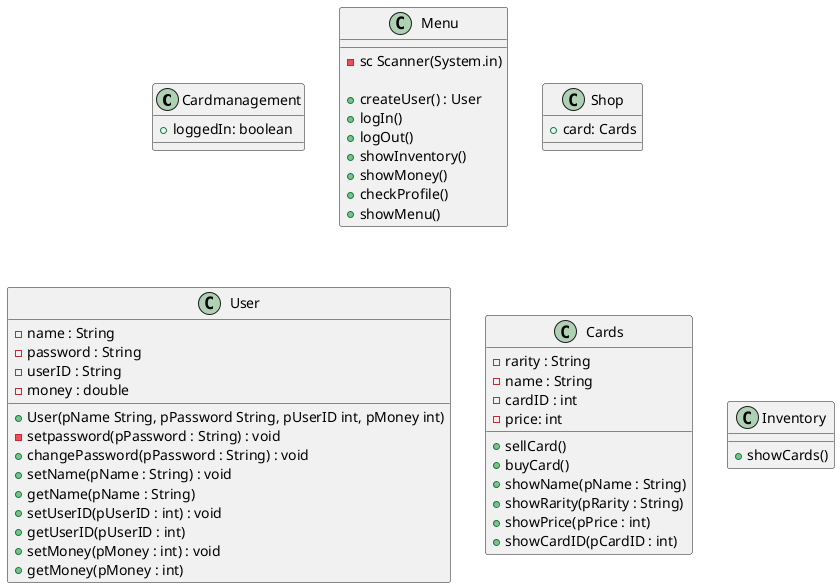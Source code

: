 @startuml Klassendiagramm

class Cardmanagement{
    +loggedIn: boolean



}



class Menu{

    

    -sc Scanner(System.in)

    +createUser() : User
    +logIn()
    +logOut()
    +showInventory()
    +showMoney()
    +checkProfile()
    +showMenu()


}




class Shop{
    + card: Cards

}




class User{
    -name : String
    -password : String
    -userID : String
    -money : double


    + User(pName String, pPassword String, pUserID int, pMoney int)
    -setpassword(pPassword : String) : void
    +changePassword(pPassword : String) : void
    +setName(pName : String) : void 
    +getName(pName : String)  
    +setUserID(pUserID : int) : void
    +getUserID(pUserID : int) 
    +setMoney(pMoney : int) : void
    +getMoney(pMoney : int) 

}




class Cards{
    -rarity : String
    -name : String
    -cardID : int
    -price: int

    +sellCard()
    +buyCard()
    +showName(pName : String)
    +showRarity(pRarity : String)
    +showPrice(pPrice : int)
    +showCardID(pCardID : int)

}



class Inventory{

+showCards()
}
@enduml